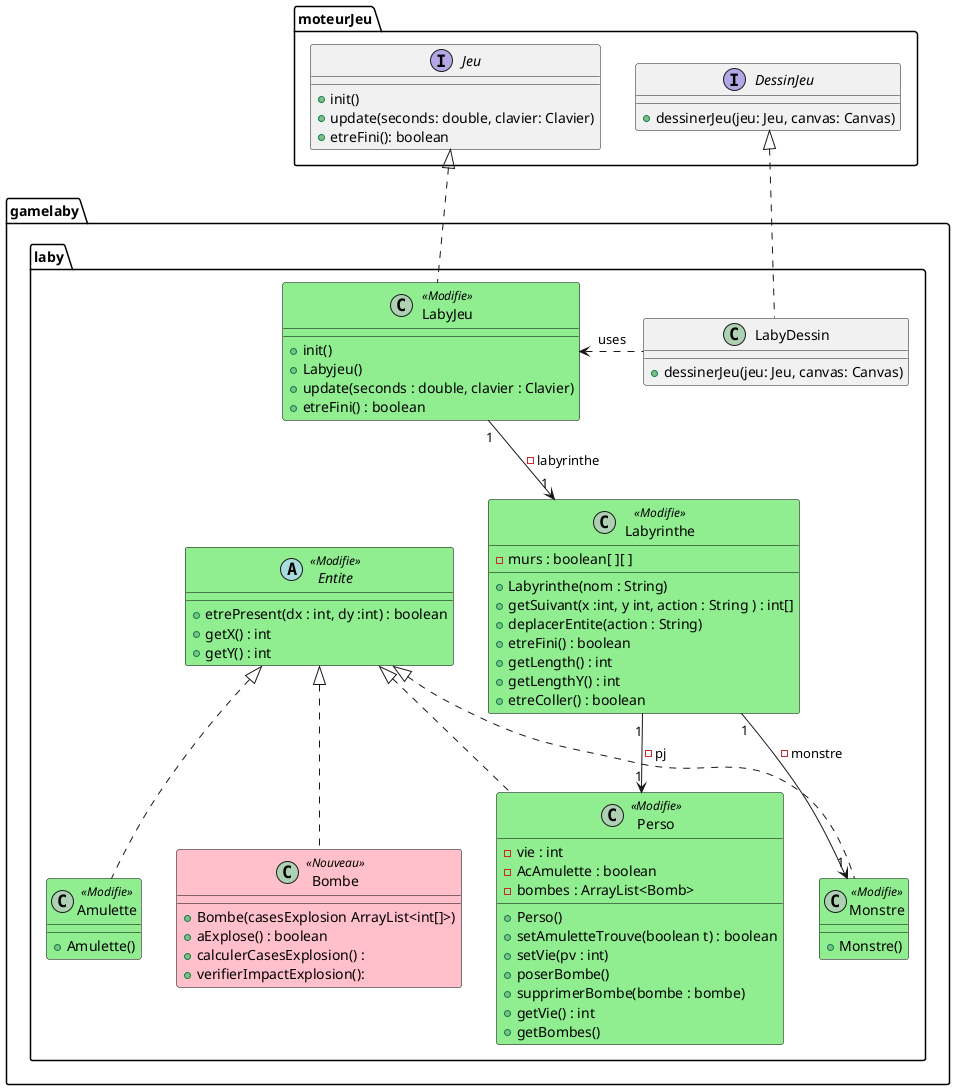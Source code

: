 @startuml
skinparam class{
    backgroundColor<<Nouveau>> Pink
    borderColor<<Nouveau>>  Black
    backgroundColor<<Modifie>> LightGreen
    borderColor<<Modifie>>  Black
}
package moteurJeu{
interface Jeu{
+ init()
+ update(seconds: double, clavier: Clavier)
+ etreFini(): boolean
}


interface DessinJeu {
+ dessinerJeu(jeu: Jeu, canvas: Canvas)
}
}
package gamelaby.laby{
    class LabyDessin{
        + dessinerJeu(jeu: Jeu, canvas: Canvas)
    }

DessinJeu <|.. LabyDessin
    class LabyJeu <<Modifie>>{
        +init()
        +Labyjeu()
        +update(seconds : double, clavier : Clavier)
        +etreFini() : boolean
        }

Jeu <|.. LabyJeu

    class Labyrinthe <<Modifie>>{
        -murs : boolean[ ][ ]
        +Labyrinthe(nom : String)
        +getSuivant(x :int, y int, action : String ) : int[]
        +deplacerEntite(action : String)
        +etreFini() : boolean
        +getLength() : int
        +getLengthY() : int
        +etreColler() : boolean


    }
LabyJeu "1" --> "1" Labyrinthe : -labyrinthe
    abstract class Entite <<Modifie>> {
        +etrePresent(dx : int, dy :int) : boolean
        + getX() : int
        + getY() : int
    }


    class Perso <<Modifie>>{
    -vie : int
    -AcAmulette : boolean
    -bombes : ArrayList<Bomb>
    +Perso()
    +setAmuletteTrouve(boolean t) : boolean
    +setVie(pv : int)
    +poserBombe()
    +supprimerBombe(bombe : bombe)
    +getVie() : int
    +getBombes()





    }
    class Monstre <<Modifie>>{


    +Monstre()

    }
    class Amulette<<Modifie>>{


        +Amulette()

    }
    class Bombe<<Nouveau>>{
            +Bombe(casesExplosion ArrayList<int[]>)
            +aExplose() : boolean
            +calculerCasesExplosion() :
            +verifierImpactExplosion():
        }


Entite <|.. Amulette
 Entite <|.. Perso
 Entite <|.. Monstre
 Entite <|.. Bombe
 Labyrinthe "1" --> "1" Perso : -pj
 Labyrinthe "1" --> "1" Monstre : -monstre
 LabyJeu <. LabyDessin:uses
    }



@enduml